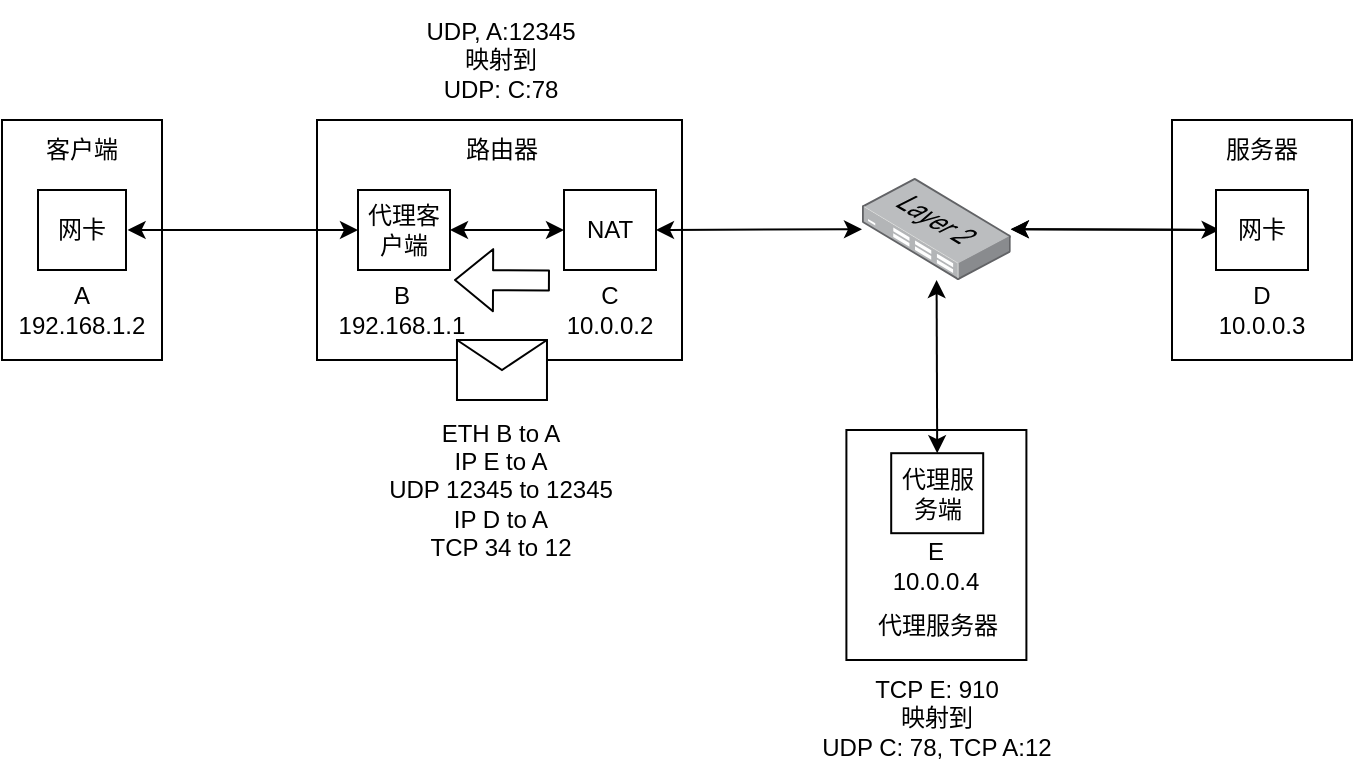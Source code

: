 <mxfile scale="4" border="0">
    <diagram id="0X3G2N7tNAbBKsN83A1v" name="Page-1">
        <mxGraphModel dx="1041" dy="540" grid="1" gridSize="10" guides="1" tooltips="1" connect="1" arrows="1" fold="1" page="1" pageScale="1" pageWidth="827" pageHeight="1169" math="0" shadow="0">
            <root>
                <mxCell id="0"/>
                <mxCell id="1" parent="0"/>
                <mxCell id="59" value="TCP E: 910&lt;br&gt;映射到&lt;br&gt;UDP C: 78, TCP A:12" style="text;html=1;strokeColor=none;fillColor=none;align=center;verticalAlign=middle;whiteSpace=wrap;rounded=0;" vertex="1" parent="1">
                    <mxGeometry x="482.98" y="570" width="121.25" height="58.2" as="geometry"/>
                </mxCell>
                <mxCell id="60" value="UDP, A:12345&lt;br&gt;映射到&lt;br&gt;UDP: C:78" style="text;html=1;strokeColor=none;fillColor=none;align=center;verticalAlign=middle;whiteSpace=wrap;rounded=0;" vertex="1" parent="1">
                    <mxGeometry x="265.37" y="240.9" width="121.25" height="59.1" as="geometry"/>
                </mxCell>
                <mxCell id="61" value="" style="rounded=0;whiteSpace=wrap;html=1;" vertex="1" parent="1">
                    <mxGeometry x="661" y="300" width="90" height="120" as="geometry"/>
                </mxCell>
                <mxCell id="62" value="" style="rounded=0;whiteSpace=wrap;html=1;" vertex="1" parent="1">
                    <mxGeometry x="498.2" y="455" width="90" height="115" as="geometry"/>
                </mxCell>
                <mxCell id="63" value="" style="rounded=0;whiteSpace=wrap;html=1;" vertex="1" parent="1">
                    <mxGeometry x="233.5" y="300" width="182.5" height="120" as="geometry"/>
                </mxCell>
                <mxCell id="64" value="" style="rounded=0;whiteSpace=wrap;html=1;" vertex="1" parent="1">
                    <mxGeometry x="76" y="300" width="80" height="120" as="geometry"/>
                </mxCell>
                <mxCell id="65" value="客户端" style="text;html=1;strokeColor=none;fillColor=none;align=center;verticalAlign=middle;whiteSpace=wrap;rounded=0;" vertex="1" parent="1">
                    <mxGeometry x="76" y="300.0" width="80" height="30" as="geometry"/>
                </mxCell>
                <mxCell id="66" value="A&lt;br&gt;192.168.1.2" style="text;html=1;strokeColor=none;fillColor=none;align=center;verticalAlign=middle;whiteSpace=wrap;rounded=0;" vertex="1" parent="1">
                    <mxGeometry x="76" y="380.0" width="80" height="30" as="geometry"/>
                </mxCell>
                <mxCell id="67" value="路由器" style="text;html=1;strokeColor=none;fillColor=none;align=center;verticalAlign=middle;whiteSpace=wrap;rounded=0;" vertex="1" parent="1">
                    <mxGeometry x="286" y="300.0" width="80" height="30" as="geometry"/>
                </mxCell>
                <mxCell id="68" value="B&lt;br&gt;192.168.1.1" style="text;html=1;strokeColor=none;fillColor=none;align=center;verticalAlign=middle;whiteSpace=wrap;rounded=0;" vertex="1" parent="1">
                    <mxGeometry x="236" y="380.0" width="80" height="30" as="geometry"/>
                </mxCell>
                <mxCell id="69" value="" style="endArrow=classic;startArrow=classic;html=1;" edge="1" parent="1">
                    <mxGeometry width="50" height="50" relative="1" as="geometry">
                        <mxPoint x="138.8" y="355" as="sourcePoint"/>
                        <mxPoint x="254" y="355" as="targetPoint"/>
                    </mxGeometry>
                </mxCell>
                <mxCell id="70" value="C&lt;br&gt;10.0.0.2" style="text;html=1;strokeColor=none;fillColor=none;align=center;verticalAlign=middle;whiteSpace=wrap;rounded=0;" vertex="1" parent="1">
                    <mxGeometry x="340" y="380.0" width="80" height="30" as="geometry"/>
                </mxCell>
                <mxCell id="71" value="服务器" style="text;html=1;strokeColor=none;fillColor=none;align=center;verticalAlign=middle;whiteSpace=wrap;rounded=0;" vertex="1" parent="1">
                    <mxGeometry x="666" y="300.0" width="80" height="30" as="geometry"/>
                </mxCell>
                <mxCell id="72" value="D&lt;br&gt;10.0.0.3" style="text;html=1;strokeColor=none;fillColor=none;align=center;verticalAlign=middle;whiteSpace=wrap;rounded=0;" vertex="1" parent="1">
                    <mxGeometry x="666" y="380.0" width="80" height="30" as="geometry"/>
                </mxCell>
                <mxCell id="73" value="" style="endArrow=classic;startArrow=classic;html=1;exitX=1;exitY=0.5;exitDx=0;exitDy=0;" edge="1" parent="1" source="82" target="74">
                    <mxGeometry width="50" height="50" relative="1" as="geometry">
                        <mxPoint x="402" y="354.933" as="sourcePoint"/>
                        <mxPoint x="446" y="230" as="targetPoint"/>
                    </mxGeometry>
                </mxCell>
                <mxCell id="74" value="" style="points=[];aspect=fixed;html=1;align=center;shadow=0;dashed=0;image;image=img/lib/allied_telesis/switch/Switch_24_port_L2.svg;" vertex="1" parent="1">
                    <mxGeometry x="506" y="329" width="74.4" height="51" as="geometry"/>
                </mxCell>
                <mxCell id="75" value="" style="endArrow=classic;startArrow=classic;html=1;" edge="1" parent="1" source="74">
                    <mxGeometry width="50" height="50" relative="1" as="geometry">
                        <mxPoint x="556" y="280.323" as="sourcePoint"/>
                        <mxPoint x="684.8" y="354.933" as="targetPoint"/>
                    </mxGeometry>
                </mxCell>
                <mxCell id="76" value="代理服务器" style="text;html=1;strokeColor=none;fillColor=none;align=center;verticalAlign=middle;whiteSpace=wrap;rounded=0;" vertex="1" parent="1">
                    <mxGeometry x="503.6" y="538.4" width="80" height="30" as="geometry"/>
                </mxCell>
                <mxCell id="77" value="E&lt;br&gt;10.0.0.4" style="text;html=1;strokeColor=none;fillColor=none;align=center;verticalAlign=middle;whiteSpace=wrap;rounded=0;" vertex="1" parent="1">
                    <mxGeometry x="502.8" y="508.4" width="80" height="30" as="geometry"/>
                </mxCell>
                <mxCell id="78" value="" style="endArrow=classic;startArrow=classic;html=1;entryX=0.5;entryY=0;entryDx=0;entryDy=0;" edge="1" parent="1" source="74" target="85">
                    <mxGeometry width="50" height="50" relative="1" as="geometry">
                        <mxPoint x="546.0" y="430.004" as="sourcePoint"/>
                        <mxPoint x="541.551" y="471.8" as="targetPoint"/>
                    </mxGeometry>
                </mxCell>
                <mxCell id="79" value="网卡" style="rounded=0;whiteSpace=wrap;html=1;" vertex="1" parent="1">
                    <mxGeometry x="94" y="335" width="44" height="40" as="geometry"/>
                </mxCell>
                <mxCell id="80" style="edgeStyle=none;html=1;exitX=1;exitY=0.5;exitDx=0;exitDy=0;entryX=0;entryY=0.5;entryDx=0;entryDy=0;startArrow=classic;startFill=1;" edge="1" parent="1" source="81" target="82">
                    <mxGeometry relative="1" as="geometry"/>
                </mxCell>
                <mxCell id="81" value="代理客户端" style="rounded=0;whiteSpace=wrap;html=1;" vertex="1" parent="1">
                    <mxGeometry x="254" y="335" width="46" height="40" as="geometry"/>
                </mxCell>
                <mxCell id="82" value="NAT" style="rounded=0;whiteSpace=wrap;html=1;" vertex="1" parent="1">
                    <mxGeometry x="357" y="335" width="46" height="40" as="geometry"/>
                </mxCell>
                <mxCell id="83" value="" style="edgeStyle=none;html=1;exitX=0;exitY=0.5;exitDx=0;exitDy=0;" edge="1" parent="1" source="84" target="74">
                    <mxGeometry relative="1" as="geometry"/>
                </mxCell>
                <mxCell id="84" value="网卡" style="rounded=0;whiteSpace=wrap;html=1;" vertex="1" parent="1">
                    <mxGeometry x="683" y="335" width="46" height="40" as="geometry"/>
                </mxCell>
                <mxCell id="85" value="代理服务端" style="rounded=0;whiteSpace=wrap;html=1;" vertex="1" parent="1">
                    <mxGeometry x="520.6" y="466.6" width="46" height="40" as="geometry"/>
                </mxCell>
                <mxCell id="31" value="" style="shape=message;html=1;html=1;outlineConnect=0;labelPosition=center;verticalLabelPosition=bottom;align=center;verticalAlign=top;" parent="1" vertex="1">
                    <mxGeometry x="303.49" y="410.0" width="45" height="30" as="geometry"/>
                </mxCell>
                <mxCell id="32" value="" style="shape=flexArrow;endArrow=classic;html=1;" parent="1" edge="1">
                    <mxGeometry width="50" height="50" relative="1" as="geometry">
                        <mxPoint x="349.97" y="380.2" as="sourcePoint"/>
                        <mxPoint x="302.02" y="380" as="targetPoint"/>
                    </mxGeometry>
                </mxCell>
                <mxCell id="33" value="ETH B to A&lt;br&gt;IP E to A&lt;br&gt;UDP 12345 to 12345&lt;br&gt;IP D to A&lt;br&gt;TCP 34 to 12" style="text;html=1;strokeColor=none;fillColor=none;align=center;verticalAlign=middle;whiteSpace=wrap;rounded=0;" parent="1" vertex="1">
                    <mxGeometry x="265.37" y="440.0" width="121.25" height="90" as="geometry"/>
                </mxCell>
            </root>
        </mxGraphModel>
    </diagram>
</mxfile>